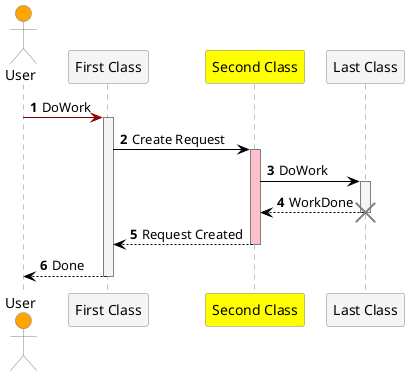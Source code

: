 @startuml
skinparam sequence {
  ArrowColor Black
  ActorBackgroundColor WhiteSmoke
  ActorBorderColor Gray
  GroupBackgroundColor WhiteSmoke
  LifeLineBackgroundColor WhiteSmoke
  LifeLineBorderColor Gray
  ParticipantBackgroundColor WhiteSmoke
  ParticipantBorderColor Gray
}

actor User #Orange
participant "First Class" as A
participant "Second Class" as B #Yellow
participant "Last Class" as C

autonumber 1
User -[#darkred]> A: DoWork
activate A

A -> B: Create Request
activate B #Pink

B -> C: DoWork
activate C

C --> B: WorkDone
destroy C

B --> A: Request Created
deactivate B

A --> User: Done
deactivate A

@enduml